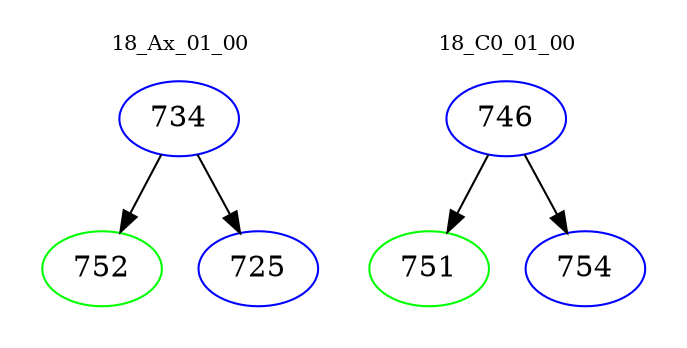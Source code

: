digraph{
subgraph cluster_0 {
color = white
label = "18_Ax_01_00";
fontsize=10;
T0_734 [label="734", color="blue"]
T0_734 -> T0_752 [color="black"]
T0_752 [label="752", color="green"]
T0_734 -> T0_725 [color="black"]
T0_725 [label="725", color="blue"]
}
subgraph cluster_1 {
color = white
label = "18_C0_01_00";
fontsize=10;
T1_746 [label="746", color="blue"]
T1_746 -> T1_751 [color="black"]
T1_751 [label="751", color="green"]
T1_746 -> T1_754 [color="black"]
T1_754 [label="754", color="blue"]
}
}
